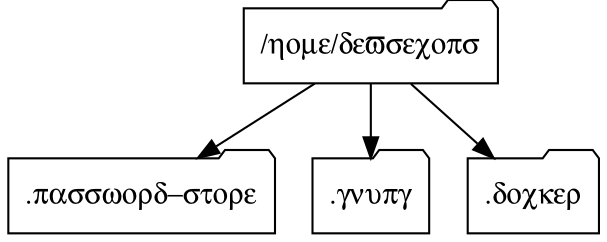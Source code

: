 digraph setup{
    size="8,4";
    node [fontname="Helvetica" fontsize=14 shape=box];
    edge [fontname="Symbol" fontsize=10];

    framework [shape=folder fontname="Symbol" label="/home/devsecops"];
    pass [shape=folder fontname="Symbol" label=".password-store"];
    gnupg [shape=folder fontname="Symbol" label=".gnupg"];
    docker [shape=folder fontname="Symbol" label=".docker"];

    framework -> pass;
    framework -> gnupg;
    framework -> docker;
}
